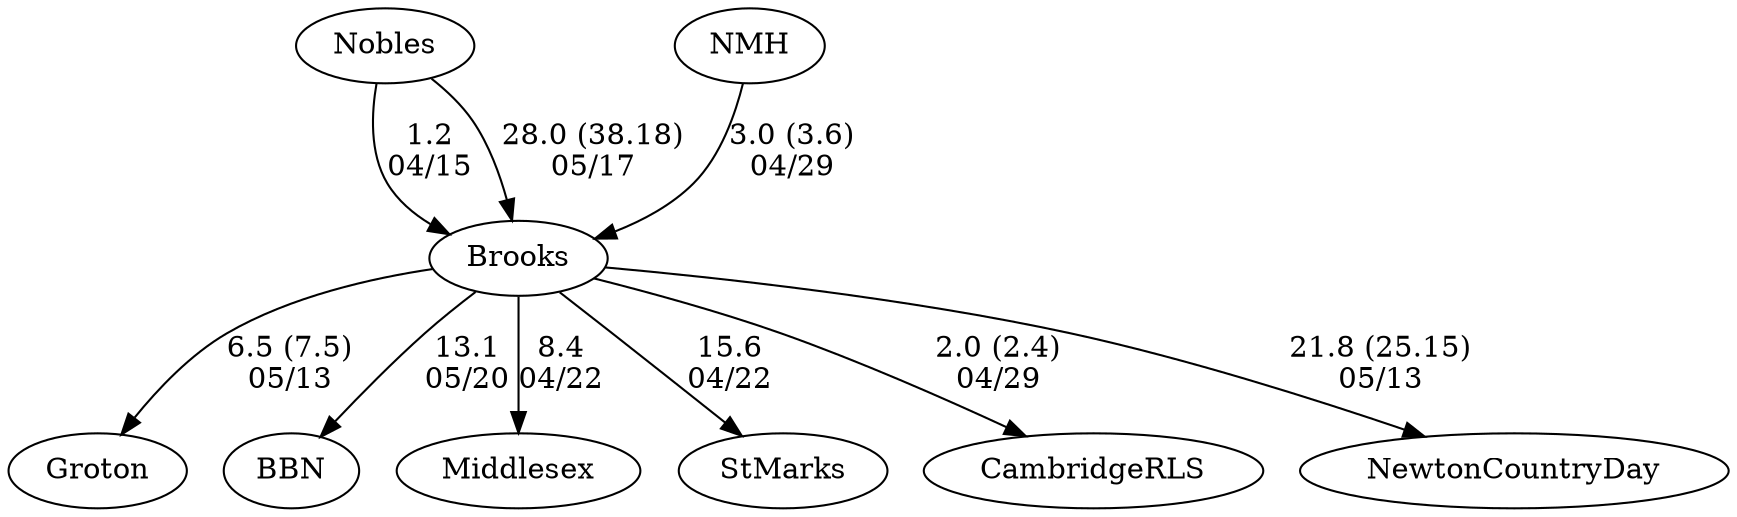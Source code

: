 digraph girls1foursBrooks {Groton [URL="girls1foursBrooksGroton.html"];Nobles [URL="girls1foursBrooksNobles.html"];Brooks [URL="girls1foursBrooksBrooks.html"];NMH [URL="girls1foursBrooksNMH.html"];BBN [URL="girls1foursBrooksBBN.html"];Middlesex [URL="girls1foursBrooksMiddlesex.html"];StMarks [URL="girls1foursBrooksStMarks.html"];CambridgeRLS [URL="girls1foursBrooksCambridgeRLS.html"];NewtonCountryDay [URL="girls1foursBrooksNewtonCountryDay.html"];Brooks -> Middlesex[label="8.4
04/22", weight="92", tooltip="NEIRA Boys & Girls Fours,St. Marks vs. Brooks and Middlesex			
Distance: 1500m Conditions: A perfect day at Lake Quinsigamund, just gray enough for no pleasure boats and a tailwind that picked up a bit over the course of the racing period. Comments: Race order was G1-B4-G4-B3-G3-B2-G2-B1. Most races started a length over the line except for G2. Thank you to Brooks and Middlesex for coming to Worcester for some great racing.
None", URL="http://www.row2k.com/results/resultspage.cfm?UID=36741E74C58C544410744419A91809EC&cat=5", random="random"]; 
Brooks -> StMarks[label="15.6
04/22", weight="85", tooltip="NEIRA Boys & Girls Fours,St. Marks vs. Brooks and Middlesex			
Distance: 1500m Conditions: A perfect day at Lake Quinsigamund, just gray enough for no pleasure boats and a tailwind that picked up a bit over the course of the racing period. Comments: Race order was G1-B4-G4-B3-G3-B2-G2-B1. Most races started a length over the line except for G2. Thank you to Brooks and Middlesex for coming to Worcester for some great racing.
None", URL="http://www.row2k.com/results/resultspage.cfm?UID=36741E74C58C544410744419A91809EC&cat=5", random="random"]; 
NMH -> Brooks[label="3.0 (3.6)
04/29", weight="97", tooltip="NEIRA Boys & Girls Fours,Northfield Mount Hermon, Brooks School, Cambridge Rindge & Latin			
Distance: Approx. 1250 Conditions: Significant head current, course slightly under the full 1500 m. Calm water and occasional drizzle.
None", URL="http://www.row2k.com/results/resultspage.cfm?UID=6B0B61A81F7CAE8C8A32C8CDB18E91ED&cat=5", random="random"]; 
Brooks -> CambridgeRLS[label="2.0 (2.4)
04/29", weight="98", tooltip="NEIRA Boys & Girls Fours,Northfield Mount Hermon, Brooks School, Cambridge Rindge & Latin			
Distance: Approx. 1250 Conditions: Significant head current, course slightly under the full 1500 m. Calm water and occasional drizzle.
None", URL="http://www.row2k.com/results/resultspage.cfm?UID=6B0B61A81F7CAE8C8A32C8CDB18E91ED&cat=5", random="random"]; 
Brooks -> Groton[label="6.5 (7.5)
05/13", weight="94", tooltip="NEIRA Girls Fours,NCDS vs Groton vs Brooks			
Distance: 1300 m Conditions: Consistent tail current, gusty/ changeable tail to tail-cross wind. All boats started over line: G3 and G1 1L over line; G4 2L over line; G2 4L over line. In G4, mild wake on course in Groton's lane w/300m to go
None", URL="http://www.row2k.com/results/resultspage.cfm?UID=B9806BCD456F74690BCD66431A4C09D5&cat=1", random="random"]; 
Brooks -> NewtonCountryDay[label="21.8 (25.15)
05/13", weight="79", tooltip="NEIRA Girls Fours,NCDS vs Groton vs Brooks			
Distance: 1300 m Conditions: Consistent tail current, gusty/ changeable tail to tail-cross wind. All boats started over line: G3 and G1 1L over line; G4 2L over line; G2 4L over line. In G4, mild wake on course in Groton's lane w/300m to go
None", URL="http://www.row2k.com/results/resultspage.cfm?UID=B9806BCD456F74690BCD66431A4C09D5&cat=1", random="random"]; 
Nobles -> Brooks[label="1.2
04/15", weight="99", tooltip="NEIRA Boys & Girls Fours,Brooks vs. Nobles			
Distance: 1500 Conditions: Moderate headwind throughout (5-8 mph) with some variability from race to race. Light chop. Comments: A beautiful day for early-spring racing. Thanks to a flexible, enthusiastic and impressive Nobles squad for making the trip up to Brooks. Good, clean racing across the board. Note that B4 and B5 were both started with their sterns on the starting line. 
Good luck Nobles on your season.
None", URL="http://www.row2k.com/results/resultspage.cfm?UID=6A52C3E2752BC9A886C53C3D6E7D2794&cat=5", random="random"]; 
Brooks -> BBN[label="13.1
05/20", weight="87", tooltip="NEIRA Boys & Girls Fours,Brooks vs. BB&N			
Distance: 1500m Conditions: 6-12 mph direct headwind and rain throughout the racing, both varying considerably making comparisons between races difficult. Strongest wind and rain occurred during the 7th boat races at the end of the race day. 
BB&N G6 was placed into the 7th boat event after equipment failure; in a different shell the boat suffered two crabs in the choppy water during that race. Comments: Thank you to the coaches and athletes of BB&N for braving the elements and getting in a full afternoon of good racing. Looking forward to more racing before the week is out.
None", URL="http://www.row2k.com/results/resultspage.cfm?UID=71363DFE769F0D54ECD297CD2C898F94&cat=5", random="random"]; 
Nobles -> Brooks[label="28.0 (38.18)
05/17", weight="72", tooltip="NEIRA Boys & Girls Fours,Brooks JV vs. Nobles JV			
Distance: 1100m Conditions: Strong and variable tailwind, decreasing slightly over the afternoon. Comments: Order of racing was B7, G8, G7, B5, G6, B6, G5. These are JV boats, so First Boat is really 5th boat, Second Boat is 6th boat, and so on. 
Thanks to Brooks for making the trip!
None", URL="http://www.row2k.com/results/resultspage.cfm?UID=5E4975AA80238F6874E0952D6E4A581B&cat=5", random="random"]}